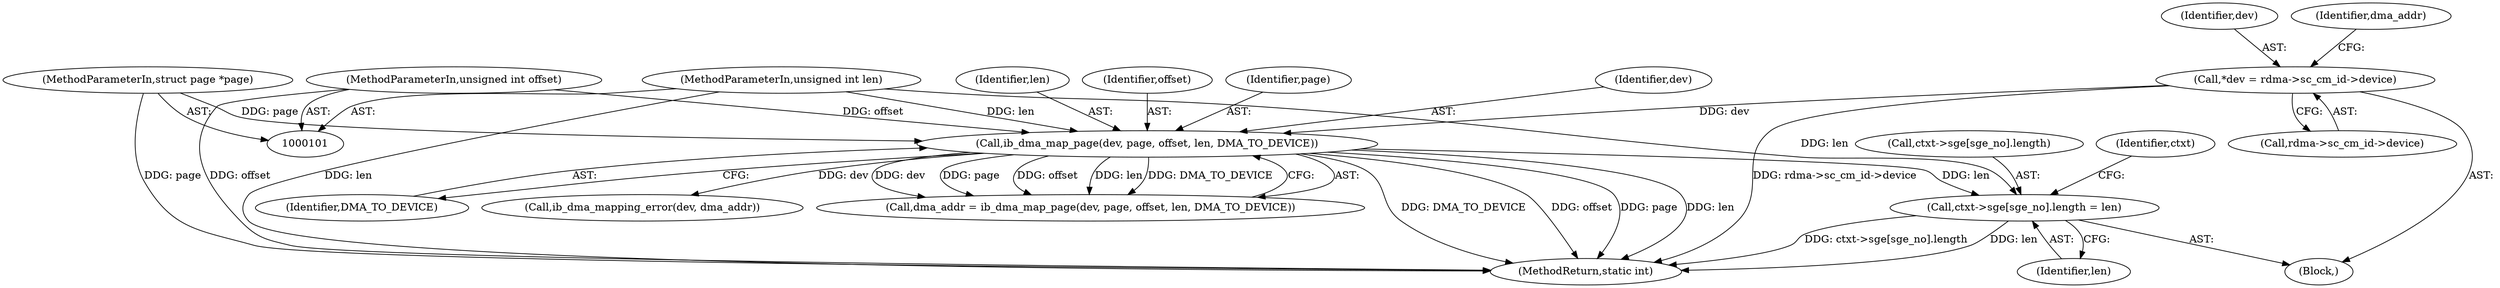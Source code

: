 digraph "0_linux_c70422f760c120480fee4de6c38804c72aa26bc1_34@array" {
"1000142" [label="(Call,ctxt->sge[sge_no].length = len)"];
"1000120" [label="(Call,ib_dma_map_page(dev, page, offset, len, DMA_TO_DEVICE))"];
"1000110" [label="(Call,*dev = rdma->sc_cm_id->device)"];
"1000105" [label="(MethodParameterIn,struct page *page)"];
"1000106" [label="(MethodParameterIn,unsigned int offset)"];
"1000107" [label="(MethodParameterIn,unsigned int len)"];
"1000108" [label="(Block,)"];
"1000142" [label="(Call,ctxt->sge[sge_no].length = len)"];
"1000111" [label="(Identifier,dev)"];
"1000125" [label="(Identifier,DMA_TO_DEVICE)"];
"1000106" [label="(MethodParameterIn,unsigned int offset)"];
"1000120" [label="(Call,ib_dma_map_page(dev, page, offset, len, DMA_TO_DEVICE))"];
"1000110" [label="(Call,*dev = rdma->sc_cm_id->device)"];
"1000127" [label="(Call,ib_dma_mapping_error(dev, dma_addr))"];
"1000119" [label="(Identifier,dma_addr)"];
"1000124" [label="(Identifier,len)"];
"1000118" [label="(Call,dma_addr = ib_dma_map_page(dev, page, offset, len, DMA_TO_DEVICE))"];
"1000123" [label="(Identifier,offset)"];
"1000150" [label="(Identifier,len)"];
"1000112" [label="(Call,rdma->sc_cm_id->device)"];
"1000107" [label="(MethodParameterIn,unsigned int len)"];
"1000155" [label="(Identifier,ctxt)"];
"1000169" [label="(MethodReturn,static int)"];
"1000122" [label="(Identifier,page)"];
"1000143" [label="(Call,ctxt->sge[sge_no].length)"];
"1000105" [label="(MethodParameterIn,struct page *page)"];
"1000121" [label="(Identifier,dev)"];
"1000142" -> "1000108"  [label="AST: "];
"1000142" -> "1000150"  [label="CFG: "];
"1000143" -> "1000142"  [label="AST: "];
"1000150" -> "1000142"  [label="AST: "];
"1000155" -> "1000142"  [label="CFG: "];
"1000142" -> "1000169"  [label="DDG: len"];
"1000142" -> "1000169"  [label="DDG: ctxt->sge[sge_no].length"];
"1000120" -> "1000142"  [label="DDG: len"];
"1000107" -> "1000142"  [label="DDG: len"];
"1000120" -> "1000118"  [label="AST: "];
"1000120" -> "1000125"  [label="CFG: "];
"1000121" -> "1000120"  [label="AST: "];
"1000122" -> "1000120"  [label="AST: "];
"1000123" -> "1000120"  [label="AST: "];
"1000124" -> "1000120"  [label="AST: "];
"1000125" -> "1000120"  [label="AST: "];
"1000118" -> "1000120"  [label="CFG: "];
"1000120" -> "1000169"  [label="DDG: DMA_TO_DEVICE"];
"1000120" -> "1000169"  [label="DDG: offset"];
"1000120" -> "1000169"  [label="DDG: page"];
"1000120" -> "1000169"  [label="DDG: len"];
"1000120" -> "1000118"  [label="DDG: dev"];
"1000120" -> "1000118"  [label="DDG: page"];
"1000120" -> "1000118"  [label="DDG: offset"];
"1000120" -> "1000118"  [label="DDG: len"];
"1000120" -> "1000118"  [label="DDG: DMA_TO_DEVICE"];
"1000110" -> "1000120"  [label="DDG: dev"];
"1000105" -> "1000120"  [label="DDG: page"];
"1000106" -> "1000120"  [label="DDG: offset"];
"1000107" -> "1000120"  [label="DDG: len"];
"1000120" -> "1000127"  [label="DDG: dev"];
"1000110" -> "1000108"  [label="AST: "];
"1000110" -> "1000112"  [label="CFG: "];
"1000111" -> "1000110"  [label="AST: "];
"1000112" -> "1000110"  [label="AST: "];
"1000119" -> "1000110"  [label="CFG: "];
"1000110" -> "1000169"  [label="DDG: rdma->sc_cm_id->device"];
"1000105" -> "1000101"  [label="AST: "];
"1000105" -> "1000169"  [label="DDG: page"];
"1000106" -> "1000101"  [label="AST: "];
"1000106" -> "1000169"  [label="DDG: offset"];
"1000107" -> "1000101"  [label="AST: "];
"1000107" -> "1000169"  [label="DDG: len"];
}
